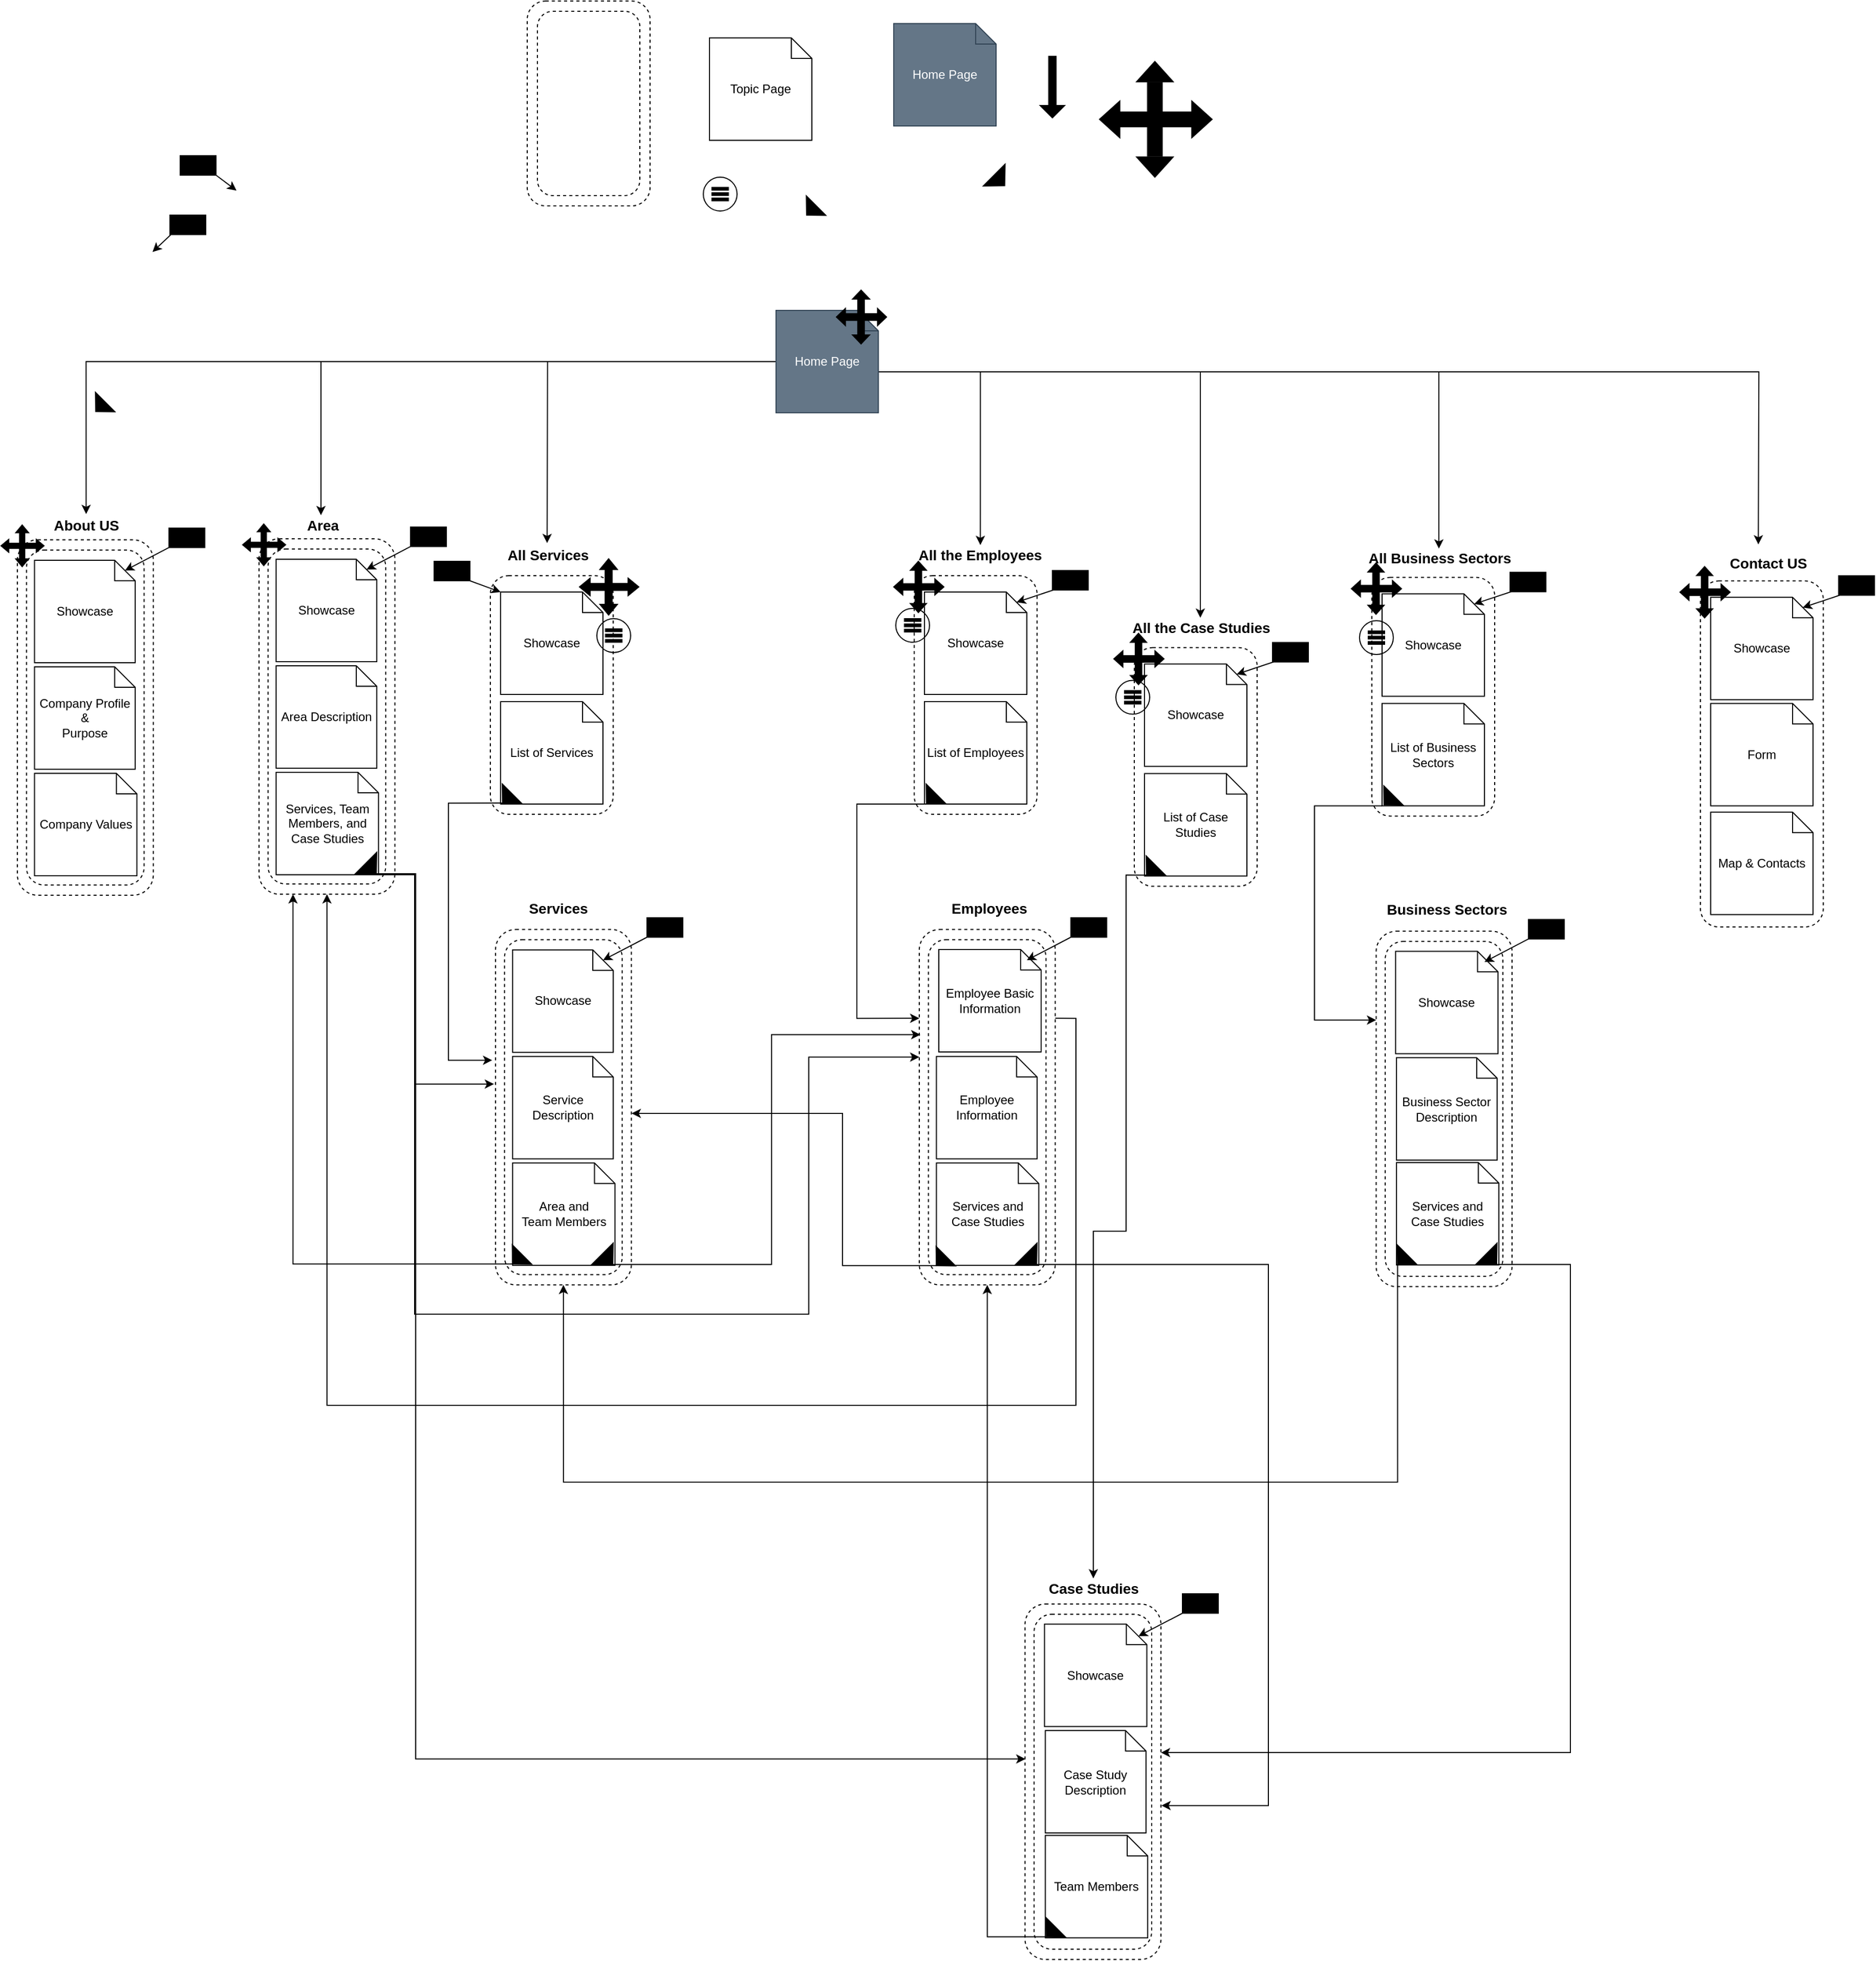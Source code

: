 <mxfile version="14.7.6" type="device"><diagram id="kt6yde3YiCI-uqyFZzSO" name="Page-1"><mxGraphModel dx="1750" dy="708" grid="0" gridSize="10" guides="1" tooltips="1" connect="1" arrows="1" fold="1" page="0" pageScale="1" pageWidth="850" pageHeight="1100" math="0" shadow="0"><root><mxCell id="0"/><mxCell id="1" parent="0"/><mxCell id="Vcrl3e6Pn4ZZ4bDqJj3h-6" value="" style="rounded=1;whiteSpace=wrap;html=1;glass=0;strokeColor=#000000;strokeWidth=1;fillColor=none;dashed=1;" parent="1" vertex="1"><mxGeometry x="184" y="601" width="120" height="233" as="geometry"/></mxCell><mxCell id="Vcrl3e6Pn4ZZ4bDqJj3h-9" value="" style="group" parent="1" vertex="1" connectable="0"><mxGeometry x="220" y="40" width="120" height="200" as="geometry"/></mxCell><mxCell id="Vcrl3e6Pn4ZZ4bDqJj3h-7" value="" style="rounded=1;whiteSpace=wrap;html=1;glass=0;strokeColor=#000000;strokeWidth=1;fillColor=none;dashed=1;" parent="Vcrl3e6Pn4ZZ4bDqJj3h-9" vertex="1"><mxGeometry width="120" height="200" as="geometry"/></mxCell><mxCell id="Vcrl3e6Pn4ZZ4bDqJj3h-8" value="" style="rounded=1;whiteSpace=wrap;html=1;glass=0;strokeColor=#000000;strokeWidth=1;fillColor=none;dashed=1;" parent="Vcrl3e6Pn4ZZ4bDqJj3h-9" vertex="1"><mxGeometry x="10" y="10" width="100" height="180" as="geometry"/></mxCell><mxCell id="EIE0gZhXTCfg5KmahbpO-1" value="&lt;div&gt;Topic Page&lt;/div&gt;" style="shape=note;size=20;whiteSpace=wrap;html=1;" parent="1" vertex="1"><mxGeometry x="398" y="76" width="100" height="100" as="geometry"/></mxCell><mxCell id="EIE0gZhXTCfg5KmahbpO-2" value="&lt;div&gt;Home Page&lt;/div&gt;" style="shape=note;size=20;whiteSpace=wrap;html=1;fillColor=#647687;strokeColor=#314354;fontColor=#ffffff;" parent="1" vertex="1"><mxGeometry x="578" y="62" width="100" height="100" as="geometry"/></mxCell><mxCell id="LIixaKBRzaLwWbrjP_V3-11" style="edgeStyle=orthogonalEdgeStyle;rounded=0;orthogonalLoop=1;jettySize=auto;html=1;exitX=0;exitY=0.5;exitDx=0;exitDy=0;exitPerimeter=0;entryX=0.502;entryY=-0.061;entryDx=0;entryDy=0;entryPerimeter=0;" parent="1" source="EIE0gZhXTCfg5KmahbpO-11" target="LIixaKBRzaLwWbrjP_V3-10" edge="1"><mxGeometry relative="1" as="geometry"/></mxCell><mxCell id="LIixaKBRzaLwWbrjP_V3-52" style="edgeStyle=orthogonalEdgeStyle;rounded=0;orthogonalLoop=1;jettySize=auto;html=1;exitX=0;exitY=0.5;exitDx=0;exitDy=0;exitPerimeter=0;entryX=0.476;entryY=0;entryDx=0;entryDy=0;entryPerimeter=0;" parent="1" source="EIE0gZhXTCfg5KmahbpO-11" target="LIixaKBRzaLwWbrjP_V3-42" edge="1"><mxGeometry relative="1" as="geometry"/></mxCell><mxCell id="LIixaKBRzaLwWbrjP_V3-60" style="edgeStyle=orthogonalEdgeStyle;rounded=0;orthogonalLoop=1;jettySize=auto;html=1;exitX=0;exitY=0.5;exitDx=0;exitDy=0;exitPerimeter=0;entryX=0.444;entryY=0.002;entryDx=0;entryDy=0;entryPerimeter=0;" parent="1" source="EIE0gZhXTCfg5KmahbpO-11" edge="1"><mxGeometry relative="1" as="geometry"><mxPoint x="239.4" y="569.2" as="targetPoint"/></mxGeometry></mxCell><mxCell id="LIixaKBRzaLwWbrjP_V3-144" style="edgeStyle=orthogonalEdgeStyle;rounded=0;orthogonalLoop=1;jettySize=auto;html=1;exitX=0;exitY=0;exitDx=100;exitDy=60;exitPerimeter=0;entryX=0.505;entryY=-0.04;entryDx=0;entryDy=0;entryPerimeter=0;" parent="1" source="EIE0gZhXTCfg5KmahbpO-11" target="LIixaKBRzaLwWbrjP_V3-107" edge="1"><mxGeometry relative="1" as="geometry"/></mxCell><mxCell id="LIixaKBRzaLwWbrjP_V3-178" style="edgeStyle=orthogonalEdgeStyle;rounded=0;orthogonalLoop=1;jettySize=auto;html=1;exitX=0;exitY=0;exitDx=100;exitDy=60;exitPerimeter=0;" parent="1" source="EIE0gZhXTCfg5KmahbpO-11" target="LIixaKBRzaLwWbrjP_V3-165" edge="1"><mxGeometry relative="1" as="geometry"/></mxCell><mxCell id="LIixaKBRzaLwWbrjP_V3-249" style="edgeStyle=orthogonalEdgeStyle;rounded=0;orthogonalLoop=1;jettySize=auto;html=1;exitX=0;exitY=0;exitDx=100;exitDy=60;exitPerimeter=0;" parent="1" source="EIE0gZhXTCfg5KmahbpO-11" edge="1"><mxGeometry relative="1" as="geometry"><mxPoint x="1422.588" y="570.529" as="targetPoint"/></mxGeometry></mxCell><mxCell id="oE3D5L4Ne7ugOQOt1yCj-17" style="edgeStyle=orthogonalEdgeStyle;rounded=0;orthogonalLoop=1;jettySize=auto;html=1;exitX=0;exitY=0;exitDx=100;exitDy=60;exitPerimeter=0;" edge="1" parent="1" source="EIE0gZhXTCfg5KmahbpO-11" target="oE3D5L4Ne7ugOQOt1yCj-2"><mxGeometry relative="1" as="geometry"/></mxCell><mxCell id="EIE0gZhXTCfg5KmahbpO-11" value="&lt;div&gt;Home Page&lt;/div&gt;" style="shape=note;size=20;whiteSpace=wrap;html=1;fillColor=#647687;strokeColor=#314354;fontColor=#ffffff;" parent="1" vertex="1"><mxGeometry x="463" y="342" width="100" height="100" as="geometry"/></mxCell><mxCell id="EIE0gZhXTCfg5KmahbpO-31" value="" style="group" parent="1" vertex="1" connectable="0"><mxGeometry x="392" y="212" width="33" height="33" as="geometry"/></mxCell><mxCell id="EIE0gZhXTCfg5KmahbpO-32" value="" style="shape=parallelMarker;direction=south;html=1;outlineConnect=0;" parent="EIE0gZhXTCfg5KmahbpO-31" vertex="1"><mxGeometry x="8.5" y="10" width="16" height="13" as="geometry"/></mxCell><mxCell id="EIE0gZhXTCfg5KmahbpO-33" value="" style="ellipse;whiteSpace=wrap;html=1;aspect=fixed;fillColor=none;" parent="EIE0gZhXTCfg5KmahbpO-31" vertex="1"><mxGeometry width="33" height="33" as="geometry"/></mxCell><mxCell id="EIE0gZhXTCfg5KmahbpO-43" value="" style="shape=singleArrow;direction=south;whiteSpace=wrap;html=1;fillColor=#000000;" parent="1" vertex="1"><mxGeometry x="721" y="94" width="24" height="60" as="geometry"/></mxCell><mxCell id="EIE0gZhXTCfg5KmahbpO-52" value="" style="group" parent="1" vertex="1" connectable="0"><mxGeometry x="779" y="99.07" width="110" height="112.93" as="geometry"/></mxCell><mxCell id="EIE0gZhXTCfg5KmahbpO-44" value="" style="shape=cross;whiteSpace=wrap;html=1;fillColor=#000000;" parent="EIE0gZhXTCfg5KmahbpO-52" vertex="1"><mxGeometry x="18.033" y="20.614" width="72.131" height="71.702" as="geometry"/></mxCell><mxCell id="EIE0gZhXTCfg5KmahbpO-45" value="" style="triangle;whiteSpace=wrap;html=1;fillColor=#000000;rotation=-90;" parent="EIE0gZhXTCfg5KmahbpO-52" vertex="1"><mxGeometry x="44.18" y="-8.066" width="19.836" height="35.851" as="geometry"/></mxCell><mxCell id="EIE0gZhXTCfg5KmahbpO-49" value="" style="triangle;whiteSpace=wrap;html=1;fillColor=#000000;rotation=0;" parent="EIE0gZhXTCfg5KmahbpO-52" vertex="1"><mxGeometry x="90.164" y="38.54" width="19.836" height="35.851" as="geometry"/></mxCell><mxCell id="EIE0gZhXTCfg5KmahbpO-50" value="" style="triangle;whiteSpace=wrap;html=1;fillColor=#000000;rotation=90;" parent="EIE0gZhXTCfg5KmahbpO-52" vertex="1"><mxGeometry x="44.18" y="85.146" width="19.836" height="35.851" as="geometry"/></mxCell><mxCell id="EIE0gZhXTCfg5KmahbpO-51" value="" style="triangle;whiteSpace=wrap;html=1;fillColor=#000000;rotation=-180;" parent="EIE0gZhXTCfg5KmahbpO-52" vertex="1"><mxGeometry y="38.54" width="19.836" height="35.851" as="geometry"/></mxCell><mxCell id="EIE0gZhXTCfg5KmahbpO-61" value="" style="group" parent="1" vertex="1" connectable="0"><mxGeometry x="522" y="322" width="49" height="53" as="geometry"/></mxCell><mxCell id="EIE0gZhXTCfg5KmahbpO-62" value="" style="shape=cross;whiteSpace=wrap;html=1;fillColor=#000000;" parent="EIE0gZhXTCfg5KmahbpO-61" vertex="1"><mxGeometry x="8.033" y="9.675" width="32.131" height="33.651" as="geometry"/></mxCell><mxCell id="EIE0gZhXTCfg5KmahbpO-63" value="" style="triangle;whiteSpace=wrap;html=1;fillColor=#000000;rotation=-90;" parent="EIE0gZhXTCfg5KmahbpO-61" vertex="1"><mxGeometry x="19.68" y="-3.786" width="8.836" height="16.825" as="geometry"/></mxCell><mxCell id="EIE0gZhXTCfg5KmahbpO-64" value="" style="triangle;whiteSpace=wrap;html=1;fillColor=#000000;rotation=0;" parent="EIE0gZhXTCfg5KmahbpO-61" vertex="1"><mxGeometry x="40.164" y="18.087" width="8.836" height="16.825" as="geometry"/></mxCell><mxCell id="EIE0gZhXTCfg5KmahbpO-65" value="" style="triangle;whiteSpace=wrap;html=1;fillColor=#000000;rotation=90;" parent="EIE0gZhXTCfg5KmahbpO-61" vertex="1"><mxGeometry x="19.68" y="39.96" width="8.836" height="16.825" as="geometry"/></mxCell><mxCell id="EIE0gZhXTCfg5KmahbpO-66" value="" style="triangle;whiteSpace=wrap;html=1;fillColor=#000000;rotation=-180;" parent="EIE0gZhXTCfg5KmahbpO-61" vertex="1"><mxGeometry y="18.087" width="8.836" height="16.825" as="geometry"/></mxCell><mxCell id="XBNl6XijKoIkDVX5TYKr-14" value="" style="triangle;whiteSpace=wrap;html=1;rotation=45;fillColor=#000000;" parent="1" vertex="1"><mxGeometry x="674" y="200" width="14.5" height="30.16" as="geometry"/></mxCell><mxCell id="LIixaKBRzaLwWbrjP_V3-2" value="" style="group" parent="1" vertex="1" connectable="0"><mxGeometry x="-263.25" y="566" width="118" height="347" as="geometry"/></mxCell><mxCell id="LIixaKBRzaLwWbrjP_V3-3" value="" style="rounded=1;whiteSpace=wrap;html=1;glass=0;strokeColor=#000000;strokeWidth=1;fillColor=none;dashed=1;" parent="LIixaKBRzaLwWbrjP_V3-2" vertex="1"><mxGeometry x="-14.75" width="132.75" height="347" as="geometry"/></mxCell><mxCell id="LIixaKBRzaLwWbrjP_V3-4" value="" style="rounded=1;whiteSpace=wrap;html=1;glass=0;strokeColor=#000000;strokeWidth=1;fillColor=none;dashed=1;" parent="LIixaKBRzaLwWbrjP_V3-2" vertex="1"><mxGeometry x="-5.9" y="10" width="114.9" height="327" as="geometry"/></mxCell><mxCell id="LIixaKBRzaLwWbrjP_V3-6" value="Showcase" style="shape=note;size=20;whiteSpace=wrap;html=1;" parent="LIixaKBRzaLwWbrjP_V3-2" vertex="1"><mxGeometry x="1.967" y="20" width="98.333" height="100" as="geometry"/></mxCell><mxCell id="LIixaKBRzaLwWbrjP_V3-7" value="Company Profile&lt;br&gt;&lt;div&gt;&amp;amp;&lt;/div&gt;&lt;div&gt;Purpose&lt;/div&gt;" style="shape=note;size=20;whiteSpace=wrap;html=1;" parent="LIixaKBRzaLwWbrjP_V3-2" vertex="1"><mxGeometry x="1.967" y="124" width="98.333" height="100" as="geometry"/></mxCell><mxCell id="LIixaKBRzaLwWbrjP_V3-9" value="&lt;div&gt;Company Values&lt;br&gt;&lt;/div&gt;" style="shape=note;size=20;whiteSpace=wrap;html=1;" parent="LIixaKBRzaLwWbrjP_V3-2" vertex="1"><mxGeometry x="1.97" y="228" width="100" height="100" as="geometry"/></mxCell><mxCell id="LIixaKBRzaLwWbrjP_V3-10" value="&lt;b&gt;&lt;font style=&quot;font-size: 14px&quot;&gt;About US&lt;/font&gt;&lt;/b&gt;" style="text;html=1;align=center;verticalAlign=middle;resizable=0;points=[];autosize=1;strokeColor=none;" parent="1" vertex="1"><mxGeometry x="-248" y="542" width="74" height="19" as="geometry"/></mxCell><mxCell id="LIixaKBRzaLwWbrjP_V3-12" value="" style="group" parent="1" vertex="1" connectable="0"><mxGeometry x="-294" y="551.86" width="42" height="40" as="geometry"/></mxCell><mxCell id="LIixaKBRzaLwWbrjP_V3-13" value="" style="shape=cross;whiteSpace=wrap;html=1;fillColor=#000000;" parent="LIixaKBRzaLwWbrjP_V3-12" vertex="1"><mxGeometry x="6.885" y="7.302" width="27.541" height="25.397" as="geometry"/></mxCell><mxCell id="LIixaKBRzaLwWbrjP_V3-14" value="" style="triangle;whiteSpace=wrap;html=1;fillColor=#000000;rotation=-90;" parent="LIixaKBRzaLwWbrjP_V3-12" vertex="1"><mxGeometry x="16.869" y="-2.857" width="7.574" height="12.698" as="geometry"/></mxCell><mxCell id="LIixaKBRzaLwWbrjP_V3-15" value="" style="triangle;whiteSpace=wrap;html=1;fillColor=#000000;rotation=0;" parent="LIixaKBRzaLwWbrjP_V3-12" vertex="1"><mxGeometry x="34.426" y="13.651" width="7.574" height="12.698" as="geometry"/></mxCell><mxCell id="LIixaKBRzaLwWbrjP_V3-16" value="" style="triangle;whiteSpace=wrap;html=1;fillColor=#000000;rotation=90;" parent="LIixaKBRzaLwWbrjP_V3-12" vertex="1"><mxGeometry x="16.869" y="30.159" width="7.574" height="12.698" as="geometry"/></mxCell><mxCell id="LIixaKBRzaLwWbrjP_V3-17" value="" style="triangle;whiteSpace=wrap;html=1;fillColor=#000000;rotation=-180;" parent="LIixaKBRzaLwWbrjP_V3-12" vertex="1"><mxGeometry y="13.651" width="7.574" height="12.698" as="geometry"/></mxCell><mxCell id="LIixaKBRzaLwWbrjP_V3-18" value="" style="rounded=0;whiteSpace=wrap;html=1;fillColor=#000000;strokeColor=#000000;" parent="1" vertex="1"><mxGeometry x="-119" y="191" width="35" height="19" as="geometry"/></mxCell><mxCell id="LIixaKBRzaLwWbrjP_V3-20" value="" style="endArrow=classic;html=1;exitX=1;exitY=1;exitDx=0;exitDy=0;" parent="1" source="LIixaKBRzaLwWbrjP_V3-18" edge="1"><mxGeometry width="50" height="50" relative="1" as="geometry"><mxPoint x="142" y="342" as="sourcePoint"/><mxPoint x="-64" y="225" as="targetPoint"/></mxGeometry></mxCell><mxCell id="LIixaKBRzaLwWbrjP_V3-21" value="" style="rounded=0;whiteSpace=wrap;html=1;fillColor=#000000;strokeColor=#000000;" parent="1" vertex="1"><mxGeometry x="-130" y="554.58" width="35" height="19" as="geometry"/></mxCell><mxCell id="LIixaKBRzaLwWbrjP_V3-22" value="" style="endArrow=classic;html=1;exitX=0;exitY=1;exitDx=0;exitDy=0;entryX=0;entryY=0;entryDx=88.333;entryDy=10;entryPerimeter=0;" parent="1" source="LIixaKBRzaLwWbrjP_V3-21" target="LIixaKBRzaLwWbrjP_V3-6" edge="1"><mxGeometry width="50" height="50" relative="1" as="geometry"><mxPoint x="131" y="660.15" as="sourcePoint"/><mxPoint x="-153" y="589.15" as="targetPoint"/></mxGeometry></mxCell><mxCell id="LIixaKBRzaLwWbrjP_V3-36" value="" style="group" parent="1" vertex="1" connectable="0"><mxGeometry x="-27.25" y="565" width="118" height="347" as="geometry"/></mxCell><mxCell id="LIixaKBRzaLwWbrjP_V3-37" value="" style="rounded=1;whiteSpace=wrap;html=1;glass=0;strokeColor=#000000;strokeWidth=1;fillColor=none;dashed=1;" parent="LIixaKBRzaLwWbrjP_V3-36" vertex="1"><mxGeometry x="-14.75" width="132.75" height="347" as="geometry"/></mxCell><mxCell id="LIixaKBRzaLwWbrjP_V3-38" value="" style="rounded=1;whiteSpace=wrap;html=1;glass=0;strokeColor=#000000;strokeWidth=1;fillColor=none;dashed=1;" parent="LIixaKBRzaLwWbrjP_V3-36" vertex="1"><mxGeometry x="-5.9" y="10" width="114.9" height="327" as="geometry"/></mxCell><mxCell id="LIixaKBRzaLwWbrjP_V3-39" value="Showcase" style="shape=note;size=20;whiteSpace=wrap;html=1;" parent="LIixaKBRzaLwWbrjP_V3-36" vertex="1"><mxGeometry x="1.967" y="20" width="98.333" height="100" as="geometry"/></mxCell><mxCell id="LIixaKBRzaLwWbrjP_V3-40" value="Area Description" style="shape=note;size=20;whiteSpace=wrap;html=1;" parent="LIixaKBRzaLwWbrjP_V3-36" vertex="1"><mxGeometry x="1.967" y="124" width="98.333" height="100" as="geometry"/></mxCell><mxCell id="LIixaKBRzaLwWbrjP_V3-41" value="&lt;div&gt;Services, Team Members, and Case Studies&lt;br&gt;&lt;/div&gt;" style="shape=note;size=20;whiteSpace=wrap;html=1;" parent="LIixaKBRzaLwWbrjP_V3-36" vertex="1"><mxGeometry x="1.97" y="228" width="100" height="100" as="geometry"/></mxCell><mxCell id="LIixaKBRzaLwWbrjP_V3-51" value="" style="triangle;whiteSpace=wrap;html=1;rotation=45;fillColor=#000000;" parent="LIixaKBRzaLwWbrjP_V3-36" vertex="1"><mxGeometry x="87.47" y="306.84" width="14.5" height="30.16" as="geometry"/></mxCell><mxCell id="LIixaKBRzaLwWbrjP_V3-42" value="&lt;b&gt;&lt;font style=&quot;font-size: 14px&quot;&gt;Area&lt;/font&gt;&lt;/b&gt;" style="text;html=1;align=center;verticalAlign=middle;resizable=0;points=[];autosize=1;strokeColor=none;" parent="1" vertex="1"><mxGeometry x="-1" y="542" width="41" height="19" as="geometry"/></mxCell><mxCell id="LIixaKBRzaLwWbrjP_V3-43" value="" style="group" parent="1" vertex="1" connectable="0"><mxGeometry x="-58" y="550.86" width="42" height="40" as="geometry"/></mxCell><mxCell id="LIixaKBRzaLwWbrjP_V3-44" value="" style="shape=cross;whiteSpace=wrap;html=1;fillColor=#000000;" parent="LIixaKBRzaLwWbrjP_V3-43" vertex="1"><mxGeometry x="6.885" y="7.302" width="27.541" height="25.397" as="geometry"/></mxCell><mxCell id="LIixaKBRzaLwWbrjP_V3-45" value="" style="triangle;whiteSpace=wrap;html=1;fillColor=#000000;rotation=-90;" parent="LIixaKBRzaLwWbrjP_V3-43" vertex="1"><mxGeometry x="16.869" y="-2.857" width="7.574" height="12.698" as="geometry"/></mxCell><mxCell id="LIixaKBRzaLwWbrjP_V3-46" value="" style="triangle;whiteSpace=wrap;html=1;fillColor=#000000;rotation=0;" parent="LIixaKBRzaLwWbrjP_V3-43" vertex="1"><mxGeometry x="34.426" y="13.651" width="7.574" height="12.698" as="geometry"/></mxCell><mxCell id="LIixaKBRzaLwWbrjP_V3-47" value="" style="triangle;whiteSpace=wrap;html=1;fillColor=#000000;rotation=90;" parent="LIixaKBRzaLwWbrjP_V3-43" vertex="1"><mxGeometry x="16.869" y="30.159" width="7.574" height="12.698" as="geometry"/></mxCell><mxCell id="LIixaKBRzaLwWbrjP_V3-48" value="" style="triangle;whiteSpace=wrap;html=1;fillColor=#000000;rotation=-180;" parent="LIixaKBRzaLwWbrjP_V3-43" vertex="1"><mxGeometry y="13.651" width="7.574" height="12.698" as="geometry"/></mxCell><mxCell id="LIixaKBRzaLwWbrjP_V3-49" value="" style="rounded=0;whiteSpace=wrap;html=1;fillColor=#000000;strokeColor=#000000;" parent="1" vertex="1"><mxGeometry x="106" y="553.58" width="35" height="19" as="geometry"/></mxCell><mxCell id="LIixaKBRzaLwWbrjP_V3-50" value="" style="endArrow=classic;html=1;exitX=0;exitY=1;exitDx=0;exitDy=0;entryX=0;entryY=0;entryDx=88.333;entryDy=10;entryPerimeter=0;" parent="1" source="LIixaKBRzaLwWbrjP_V3-49" target="LIixaKBRzaLwWbrjP_V3-39" edge="1"><mxGeometry width="50" height="50" relative="1" as="geometry"><mxPoint x="367" y="659.15" as="sourcePoint"/><mxPoint x="83" y="588.15" as="targetPoint"/></mxGeometry></mxCell><mxCell id="LIixaKBRzaLwWbrjP_V3-61" value="" style="group" parent="1" vertex="1" connectable="0"><mxGeometry x="203.75" y="946.42" width="118" height="347" as="geometry"/></mxCell><mxCell id="LIixaKBRzaLwWbrjP_V3-62" value="" style="rounded=1;whiteSpace=wrap;html=1;glass=0;strokeColor=#000000;strokeWidth=1;fillColor=none;dashed=1;" parent="LIixaKBRzaLwWbrjP_V3-61" vertex="1"><mxGeometry x="-14.75" width="132.75" height="347" as="geometry"/></mxCell><mxCell id="LIixaKBRzaLwWbrjP_V3-63" value="" style="rounded=1;whiteSpace=wrap;html=1;glass=0;strokeColor=#000000;strokeWidth=1;fillColor=none;dashed=1;" parent="LIixaKBRzaLwWbrjP_V3-61" vertex="1"><mxGeometry x="-5.9" y="10" width="114.9" height="327" as="geometry"/></mxCell><mxCell id="LIixaKBRzaLwWbrjP_V3-64" value="Showcase" style="shape=note;size=20;whiteSpace=wrap;html=1;" parent="LIixaKBRzaLwWbrjP_V3-61" vertex="1"><mxGeometry x="1.967" y="20" width="98.333" height="100" as="geometry"/></mxCell><mxCell id="LIixaKBRzaLwWbrjP_V3-65" value="Service Description" style="shape=note;size=20;whiteSpace=wrap;html=1;" parent="LIixaKBRzaLwWbrjP_V3-61" vertex="1"><mxGeometry x="1.967" y="124" width="98.333" height="100" as="geometry"/></mxCell><mxCell id="LIixaKBRzaLwWbrjP_V3-66" value="&lt;div&gt;Area and&lt;/div&gt;&lt;div&gt;Team Members&lt;br&gt;&lt;/div&gt;" style="shape=note;size=20;whiteSpace=wrap;html=1;" parent="LIixaKBRzaLwWbrjP_V3-61" vertex="1"><mxGeometry x="1.97" y="228" width="100" height="100" as="geometry"/></mxCell><mxCell id="LIixaKBRzaLwWbrjP_V3-67" value="" style="triangle;whiteSpace=wrap;html=1;rotation=45;fillColor=#000000;" parent="LIixaKBRzaLwWbrjP_V3-61" vertex="1"><mxGeometry x="87.47" y="306.84" width="14.5" height="30.16" as="geometry"/></mxCell><mxCell id="CcyalCDMdaiNyAEmUngk-2" value="" style="triangle;whiteSpace=wrap;html=1;rotation=135;fillColor=#000000;" parent="LIixaKBRzaLwWbrjP_V3-61" vertex="1"><mxGeometry x="0.004" y="308.484" width="13.04" height="26.88" as="geometry"/></mxCell><mxCell id="LIixaKBRzaLwWbrjP_V3-74" value="" style="rounded=0;whiteSpace=wrap;html=1;fillColor=#000000;strokeColor=#000000;" parent="1" vertex="1"><mxGeometry x="337" y="935" width="35" height="19" as="geometry"/></mxCell><mxCell id="LIixaKBRzaLwWbrjP_V3-75" value="" style="endArrow=classic;html=1;exitX=0;exitY=1;exitDx=0;exitDy=0;entryX=0;entryY=0;entryDx=88.333;entryDy=10;entryPerimeter=0;" parent="1" source="LIixaKBRzaLwWbrjP_V3-74" target="LIixaKBRzaLwWbrjP_V3-64" edge="1"><mxGeometry width="50" height="50" relative="1" as="geometry"><mxPoint x="598" y="1040.57" as="sourcePoint"/><mxPoint x="314" y="969.57" as="targetPoint"/></mxGeometry></mxCell><mxCell id="LIixaKBRzaLwWbrjP_V3-76" value="&lt;b&gt;&lt;font style=&quot;font-size: 14px&quot;&gt;Services&lt;/font&gt;&lt;/b&gt;" style="text;html=1;align=center;verticalAlign=middle;resizable=0;points=[];autosize=1;strokeColor=none;" parent="1" vertex="1"><mxGeometry x="216" y="916" width="68" height="19" as="geometry"/></mxCell><mxCell id="LIixaKBRzaLwWbrjP_V3-79" value="" style="triangle;whiteSpace=wrap;html=1;rotation=135;fillColor=#000000;" parent="1" vertex="1"><mxGeometry x="491.03" y="230.91" width="13.04" height="26.88" as="geometry"/></mxCell><mxCell id="LIixaKBRzaLwWbrjP_V3-84" value="&lt;font style=&quot;font-size: 14px&quot;&gt;&lt;b&gt;All Services&lt;/b&gt;&lt;/font&gt;" style="text;html=1;align=center;verticalAlign=middle;resizable=0;points=[];autosize=1;strokeColor=none;" parent="1" vertex="1"><mxGeometry x="195" y="571.86" width="90" height="19" as="geometry"/></mxCell><mxCell id="LIixaKBRzaLwWbrjP_V3-85" value="Showcase" style="shape=note;size=20;whiteSpace=wrap;html=1;" parent="1" vertex="1"><mxGeometry x="194" y="617" width="100" height="100" as="geometry"/></mxCell><mxCell id="LIixaKBRzaLwWbrjP_V3-86" value="List of Services" style="shape=note;size=20;whiteSpace=wrap;html=1;" parent="1" vertex="1"><mxGeometry x="194" y="724" width="100" height="100" as="geometry"/></mxCell><mxCell id="LIixaKBRzaLwWbrjP_V3-88" style="edgeStyle=orthogonalEdgeStyle;rounded=0;orthogonalLoop=1;jettySize=auto;html=1;exitX=1;exitY=0.5;exitDx=0;exitDy=0;entryX=-0.024;entryY=0.368;entryDx=0;entryDy=0;entryPerimeter=0;" parent="1" source="LIixaKBRzaLwWbrjP_V3-87" target="LIixaKBRzaLwWbrjP_V3-62" edge="1"><mxGeometry relative="1" as="geometry"><Array as="points"><mxPoint x="143" y="823"/><mxPoint x="143" y="1074"/></Array></mxGeometry></mxCell><mxCell id="LIixaKBRzaLwWbrjP_V3-87" value="" style="triangle;whiteSpace=wrap;html=1;rotation=135;fillColor=#000000;" parent="1" vertex="1"><mxGeometry x="194.004" y="805.004" width="13.04" height="26.88" as="geometry"/></mxCell><mxCell id="LIixaKBRzaLwWbrjP_V3-89" style="edgeStyle=orthogonalEdgeStyle;rounded=0;orthogonalLoop=1;jettySize=auto;html=1;exitX=1;exitY=1;exitDx=0;exitDy=0;exitPerimeter=0;entryX=-0.011;entryY=0.435;entryDx=0;entryDy=0;entryPerimeter=0;" parent="1" source="LIixaKBRzaLwWbrjP_V3-41" target="LIixaKBRzaLwWbrjP_V3-62" edge="1"><mxGeometry relative="1" as="geometry"><Array as="points"><mxPoint x="110" y="893"/><mxPoint x="110" y="1097"/></Array></mxGeometry></mxCell><mxCell id="LIixaKBRzaLwWbrjP_V3-90" value="" style="rounded=1;whiteSpace=wrap;html=1;glass=0;strokeColor=#000000;strokeWidth=1;fillColor=none;dashed=1;" parent="1" vertex="1"><mxGeometry x="598" y="601" width="120" height="233" as="geometry"/></mxCell><mxCell id="LIixaKBRzaLwWbrjP_V3-91" value="" style="group" parent="1" vertex="1" connectable="0"><mxGeometry x="617.75" y="946.42" width="118" height="347" as="geometry"/></mxCell><mxCell id="LIixaKBRzaLwWbrjP_V3-92" value="" style="rounded=1;whiteSpace=wrap;html=1;glass=0;strokeColor=#000000;strokeWidth=1;fillColor=none;dashed=1;" parent="LIixaKBRzaLwWbrjP_V3-91" vertex="1"><mxGeometry x="-14.75" width="132.75" height="347" as="geometry"/></mxCell><mxCell id="LIixaKBRzaLwWbrjP_V3-93" value="" style="rounded=1;whiteSpace=wrap;html=1;glass=0;strokeColor=#000000;strokeWidth=1;fillColor=none;dashed=1;" parent="LIixaKBRzaLwWbrjP_V3-91" vertex="1"><mxGeometry x="-5.9" y="10" width="114.9" height="327" as="geometry"/></mxCell><mxCell id="LIixaKBRzaLwWbrjP_V3-95" value="Employee Information" style="shape=note;size=20;whiteSpace=wrap;html=1;" parent="LIixaKBRzaLwWbrjP_V3-91" vertex="1"><mxGeometry x="1.967" y="124" width="98.333" height="100" as="geometry"/></mxCell><mxCell id="LIixaKBRzaLwWbrjP_V3-96" value="Services and Case Studies" style="shape=note;size=20;whiteSpace=wrap;html=1;" parent="LIixaKBRzaLwWbrjP_V3-91" vertex="1"><mxGeometry x="1.97" y="228" width="100" height="100" as="geometry"/></mxCell><mxCell id="LIixaKBRzaLwWbrjP_V3-97" value="" style="triangle;whiteSpace=wrap;html=1;rotation=45;fillColor=#000000;" parent="LIixaKBRzaLwWbrjP_V3-91" vertex="1"><mxGeometry x="87.47" y="306.84" width="14.5" height="30.16" as="geometry"/></mxCell><mxCell id="LIixaKBRzaLwWbrjP_V3-149" value="Employee Basic Information" style="shape=note;size=20;whiteSpace=wrap;html=1;" parent="LIixaKBRzaLwWbrjP_V3-91" vertex="1"><mxGeometry x="4.25" y="19.58" width="100" height="100" as="geometry"/></mxCell><mxCell id="LIixaKBRzaLwWbrjP_V3-151" value="" style="triangle;whiteSpace=wrap;html=1;rotation=135;fillColor=#000000;" parent="LIixaKBRzaLwWbrjP_V3-91" vertex="1"><mxGeometry x="0.004" y="310.124" width="13.04" height="26.88" as="geometry"/></mxCell><mxCell id="LIixaKBRzaLwWbrjP_V3-104" value="" style="rounded=0;whiteSpace=wrap;html=1;fillColor=#000000;strokeColor=#000000;" parent="1" vertex="1"><mxGeometry x="751" y="935.0" width="35" height="19" as="geometry"/></mxCell><mxCell id="LIixaKBRzaLwWbrjP_V3-105" value="" style="endArrow=classic;html=1;exitX=0;exitY=1;exitDx=0;exitDy=0;entryX=0;entryY=0;entryDx=88.333;entryDy=10;entryPerimeter=0;" parent="1" source="LIixaKBRzaLwWbrjP_V3-104" edge="1"><mxGeometry width="50" height="50" relative="1" as="geometry"><mxPoint x="1012" y="1040.57" as="sourcePoint"/><mxPoint x="708.05" y="976.42" as="targetPoint"/></mxGeometry></mxCell><mxCell id="LIixaKBRzaLwWbrjP_V3-106" value="&lt;font style=&quot;font-size: 14px&quot;&gt;&lt;b&gt;&lt;font style=&quot;font-size: 14px&quot;&gt;Employees&lt;/font&gt;&lt;/b&gt;&lt;/font&gt;" style="text;html=1;align=center;verticalAlign=middle;resizable=0;points=[];autosize=1;strokeColor=none;" parent="1" vertex="1"><mxGeometry x="629" y="916.0" width="83" height="19" as="geometry"/></mxCell><mxCell id="LIixaKBRzaLwWbrjP_V3-107" value="&lt;font style=&quot;font-size: 14px&quot;&gt;&lt;b&gt;All the Employees&lt;br&gt;&lt;/b&gt;&lt;/font&gt;" style="text;html=1;align=center;verticalAlign=middle;resizable=0;points=[];autosize=1;strokeColor=none;" parent="1" vertex="1"><mxGeometry x="597" y="571.86" width="130" height="19" as="geometry"/></mxCell><mxCell id="LIixaKBRzaLwWbrjP_V3-108" value="Showcase" style="shape=note;size=20;whiteSpace=wrap;html=1;" parent="1" vertex="1"><mxGeometry x="608" y="617.0" width="100" height="100" as="geometry"/></mxCell><mxCell id="LIixaKBRzaLwWbrjP_V3-146" style="edgeStyle=orthogonalEdgeStyle;rounded=0;orthogonalLoop=1;jettySize=auto;html=1;exitX=0;exitY=1;exitDx=0;exitDy=0;exitPerimeter=0;entryX=0;entryY=0.25;entryDx=0;entryDy=0;" parent="1" source="LIixaKBRzaLwWbrjP_V3-109" target="LIixaKBRzaLwWbrjP_V3-92" edge="1"><mxGeometry relative="1" as="geometry"><Array as="points"><mxPoint x="542" y="824"/><mxPoint x="542" y="1033"/></Array></mxGeometry></mxCell><mxCell id="LIixaKBRzaLwWbrjP_V3-109" value="List of Employees" style="shape=note;size=20;whiteSpace=wrap;html=1;" parent="1" vertex="1"><mxGeometry x="608" y="724.0" width="100" height="100" as="geometry"/></mxCell><mxCell id="LIixaKBRzaLwWbrjP_V3-110" value="" style="triangle;whiteSpace=wrap;html=1;rotation=135;fillColor=#000000;" parent="1" vertex="1"><mxGeometry x="608.004" y="805.004" width="13.04" height="26.88" as="geometry"/></mxCell><mxCell id="LIixaKBRzaLwWbrjP_V3-118" value="" style="group" parent="1" vertex="1" connectable="0"><mxGeometry x="578" y="587" width="49" height="50" as="geometry"/></mxCell><mxCell id="LIixaKBRzaLwWbrjP_V3-119" value="" style="shape=cross;whiteSpace=wrap;html=1;fillColor=#000000;" parent="LIixaKBRzaLwWbrjP_V3-118" vertex="1"><mxGeometry x="8.033" y="9.127" width="32.131" height="31.746" as="geometry"/></mxCell><mxCell id="LIixaKBRzaLwWbrjP_V3-120" value="" style="triangle;whiteSpace=wrap;html=1;fillColor=#000000;rotation=-90;" parent="LIixaKBRzaLwWbrjP_V3-118" vertex="1"><mxGeometry x="19.68" y="-3.571" width="8.836" height="15.873" as="geometry"/></mxCell><mxCell id="LIixaKBRzaLwWbrjP_V3-121" value="" style="triangle;whiteSpace=wrap;html=1;fillColor=#000000;rotation=0;" parent="LIixaKBRzaLwWbrjP_V3-118" vertex="1"><mxGeometry x="40.164" y="17.063" width="8.836" height="15.873" as="geometry"/></mxCell><mxCell id="LIixaKBRzaLwWbrjP_V3-122" value="" style="triangle;whiteSpace=wrap;html=1;fillColor=#000000;rotation=90;" parent="LIixaKBRzaLwWbrjP_V3-118" vertex="1"><mxGeometry x="19.68" y="37.698" width="8.836" height="15.873" as="geometry"/></mxCell><mxCell id="LIixaKBRzaLwWbrjP_V3-123" value="" style="triangle;whiteSpace=wrap;html=1;fillColor=#000000;rotation=-180;" parent="LIixaKBRzaLwWbrjP_V3-118" vertex="1"><mxGeometry y="17.063" width="8.836" height="15.873" as="geometry"/></mxCell><mxCell id="LIixaKBRzaLwWbrjP_V3-127" value="" style="rounded=0;whiteSpace=wrap;html=1;fillColor=#000000;strokeColor=#000000;" parent="1" vertex="1"><mxGeometry x="-129" y="249" width="35" height="19" as="geometry"/></mxCell><mxCell id="LIixaKBRzaLwWbrjP_V3-130" value="" style="endArrow=classic;html=1;" parent="1" edge="1"><mxGeometry width="50" height="50" relative="1" as="geometry"><mxPoint x="-128" y="268" as="sourcePoint"/><mxPoint x="-146" y="285" as="targetPoint"/></mxGeometry></mxCell><mxCell id="LIixaKBRzaLwWbrjP_V3-133" value="" style="rounded=0;whiteSpace=wrap;html=1;fillColor=#000000;strokeColor=#000000;" parent="1" vertex="1"><mxGeometry x="129" y="587" width="35" height="19" as="geometry"/></mxCell><mxCell id="LIixaKBRzaLwWbrjP_V3-134" value="" style="endArrow=classic;html=1;exitX=1;exitY=1;exitDx=0;exitDy=0;entryX=0;entryY=0;entryDx=0;entryDy=0;entryPerimeter=0;" parent="1" source="LIixaKBRzaLwWbrjP_V3-133" target="LIixaKBRzaLwWbrjP_V3-85" edge="1"><mxGeometry width="50" height="50" relative="1" as="geometry"><mxPoint x="390" y="738" as="sourcePoint"/><mxPoint x="184" y="621" as="targetPoint"/></mxGeometry></mxCell><mxCell id="LIixaKBRzaLwWbrjP_V3-135" value="" style="group" parent="1" vertex="1" connectable="0"><mxGeometry x="271" y="585" width="58" height="54" as="geometry"/></mxCell><mxCell id="LIixaKBRzaLwWbrjP_V3-136" value="" style="shape=cross;whiteSpace=wrap;html=1;fillColor=#000000;" parent="LIixaKBRzaLwWbrjP_V3-135" vertex="1"><mxGeometry x="9.508" y="9.857" width="38.033" height="34.286" as="geometry"/></mxCell><mxCell id="LIixaKBRzaLwWbrjP_V3-137" value="" style="triangle;whiteSpace=wrap;html=1;fillColor=#000000;rotation=-90;" parent="LIixaKBRzaLwWbrjP_V3-135" vertex="1"><mxGeometry x="23.295" y="-3.857" width="10.459" height="17.143" as="geometry"/></mxCell><mxCell id="LIixaKBRzaLwWbrjP_V3-138" value="" style="triangle;whiteSpace=wrap;html=1;fillColor=#000000;rotation=0;" parent="LIixaKBRzaLwWbrjP_V3-135" vertex="1"><mxGeometry x="47.541" y="18.429" width="10.459" height="17.143" as="geometry"/></mxCell><mxCell id="LIixaKBRzaLwWbrjP_V3-139" value="" style="triangle;whiteSpace=wrap;html=1;fillColor=#000000;rotation=90;" parent="LIixaKBRzaLwWbrjP_V3-135" vertex="1"><mxGeometry x="23.295" y="40.714" width="10.459" height="17.143" as="geometry"/></mxCell><mxCell id="LIixaKBRzaLwWbrjP_V3-140" value="" style="triangle;whiteSpace=wrap;html=1;fillColor=#000000;rotation=-180;" parent="LIixaKBRzaLwWbrjP_V3-135" vertex="1"><mxGeometry y="18.429" width="10.459" height="17.143" as="geometry"/></mxCell><mxCell id="LIixaKBRzaLwWbrjP_V3-141" value="" style="rounded=0;whiteSpace=wrap;html=1;fillColor=#000000;strokeColor=#000000;" parent="1" vertex="1"><mxGeometry x="733" y="596" width="35" height="19" as="geometry"/></mxCell><mxCell id="LIixaKBRzaLwWbrjP_V3-142" value="" style="endArrow=classic;html=1;entryX=0;entryY=0;entryDx=90;entryDy=10;entryPerimeter=0;" parent="1" target="LIixaKBRzaLwWbrjP_V3-108" edge="1"><mxGeometry width="50" height="50" relative="1" as="geometry"><mxPoint x="734" y="615" as="sourcePoint"/><mxPoint x="716" y="632" as="targetPoint"/></mxGeometry></mxCell><mxCell id="LIixaKBRzaLwWbrjP_V3-147" style="edgeStyle=orthogonalEdgeStyle;rounded=0;orthogonalLoop=1;jettySize=auto;html=1;exitX=1;exitY=0.5;exitDx=0;exitDy=0;entryX=0.008;entryY=0.296;entryDx=0;entryDy=0;entryPerimeter=0;" parent="1" source="LIixaKBRzaLwWbrjP_V3-67" target="LIixaKBRzaLwWbrjP_V3-92" edge="1"><mxGeometry relative="1" as="geometry"/></mxCell><mxCell id="LIixaKBRzaLwWbrjP_V3-148" style="edgeStyle=orthogonalEdgeStyle;rounded=0;orthogonalLoop=1;jettySize=auto;html=1;exitX=1;exitY=0.5;exitDx=0;exitDy=0;entryX=0;entryY=0.359;entryDx=0;entryDy=0;entryPerimeter=0;" parent="1" source="LIixaKBRzaLwWbrjP_V3-51" target="LIixaKBRzaLwWbrjP_V3-92" edge="1"><mxGeometry relative="1" as="geometry"><Array as="points"><mxPoint x="110" y="892"/><mxPoint x="110" y="1322"/><mxPoint x="495" y="1322"/><mxPoint x="495" y="1071"/></Array></mxGeometry></mxCell><mxCell id="LIixaKBRzaLwWbrjP_V3-150" style="edgeStyle=orthogonalEdgeStyle;rounded=0;orthogonalLoop=1;jettySize=auto;html=1;exitX=1;exitY=0.25;exitDx=0;exitDy=0;entryX=0.5;entryY=1;entryDx=0;entryDy=0;" parent="1" source="LIixaKBRzaLwWbrjP_V3-92" target="LIixaKBRzaLwWbrjP_V3-37" edge="1"><mxGeometry relative="1" as="geometry"><Array as="points"><mxPoint x="756" y="1033"/><mxPoint x="756" y="1411"/><mxPoint x="24" y="1411"/></Array></mxGeometry></mxCell><mxCell id="LIixaKBRzaLwWbrjP_V3-152" style="edgeStyle=orthogonalEdgeStyle;rounded=0;orthogonalLoop=1;jettySize=auto;html=1;exitX=1;exitY=0.5;exitDx=0;exitDy=0;" parent="1" source="LIixaKBRzaLwWbrjP_V3-151" edge="1"><mxGeometry relative="1" as="geometry"><mxPoint x="322" y="1126" as="targetPoint"/><Array as="points"><mxPoint x="528" y="1275"/><mxPoint x="528" y="1126"/><mxPoint x="322" y="1126"/></Array></mxGeometry></mxCell><mxCell id="LIixaKBRzaLwWbrjP_V3-153" value="" style="rounded=1;whiteSpace=wrap;html=1;glass=0;strokeColor=#000000;strokeWidth=1;fillColor=none;dashed=1;" parent="1" vertex="1"><mxGeometry x="1045" y="602.72" width="120" height="233" as="geometry"/></mxCell><mxCell id="LIixaKBRzaLwWbrjP_V3-154" value="" style="group" parent="1" vertex="1" connectable="0"><mxGeometry x="1064" y="948.14" width="118" height="347" as="geometry"/></mxCell><mxCell id="LIixaKBRzaLwWbrjP_V3-155" value="" style="rounded=1;whiteSpace=wrap;html=1;glass=0;strokeColor=#000000;strokeWidth=1;fillColor=none;dashed=1;" parent="LIixaKBRzaLwWbrjP_V3-154" vertex="1"><mxGeometry x="-14.75" width="132.75" height="347" as="geometry"/></mxCell><mxCell id="LIixaKBRzaLwWbrjP_V3-156" value="" style="rounded=1;whiteSpace=wrap;html=1;glass=0;strokeColor=#000000;strokeWidth=1;fillColor=none;dashed=1;" parent="LIixaKBRzaLwWbrjP_V3-154" vertex="1"><mxGeometry x="-5.9" y="10" width="114.9" height="327" as="geometry"/></mxCell><mxCell id="LIixaKBRzaLwWbrjP_V3-157" value="Business Sector Description" style="shape=note;size=20;whiteSpace=wrap;html=1;" parent="LIixaKBRzaLwWbrjP_V3-154" vertex="1"><mxGeometry x="5.087" y="123.5" width="98.333" height="100" as="geometry"/></mxCell><mxCell id="LIixaKBRzaLwWbrjP_V3-158" value="Services and Case Studies" style="shape=note;size=20;whiteSpace=wrap;html=1;" parent="LIixaKBRzaLwWbrjP_V3-154" vertex="1"><mxGeometry x="5.09" y="225.86" width="100" height="100" as="geometry"/></mxCell><mxCell id="LIixaKBRzaLwWbrjP_V3-159" value="" style="triangle;whiteSpace=wrap;html=1;rotation=45;fillColor=#000000;" parent="LIixaKBRzaLwWbrjP_V3-154" vertex="1"><mxGeometry x="90.59" y="305.2" width="14.5" height="30.16" as="geometry"/></mxCell><mxCell id="LIixaKBRzaLwWbrjP_V3-160" value="Showcase" style="shape=note;size=20;whiteSpace=wrap;html=1;" parent="LIixaKBRzaLwWbrjP_V3-154" vertex="1"><mxGeometry x="4.25" y="19.58" width="100" height="100" as="geometry"/></mxCell><mxCell id="LIixaKBRzaLwWbrjP_V3-161" value="" style="triangle;whiteSpace=wrap;html=1;rotation=135;fillColor=#000000;" parent="LIixaKBRzaLwWbrjP_V3-154" vertex="1"><mxGeometry x="4.254" y="306.844" width="13.04" height="26.88" as="geometry"/></mxCell><mxCell id="LIixaKBRzaLwWbrjP_V3-162" value="" style="rounded=0;whiteSpace=wrap;html=1;fillColor=#000000;strokeColor=#000000;" parent="1" vertex="1"><mxGeometry x="1198" y="936.72" width="35" height="19" as="geometry"/></mxCell><mxCell id="LIixaKBRzaLwWbrjP_V3-163" value="" style="endArrow=classic;html=1;exitX=0;exitY=1;exitDx=0;exitDy=0;entryX=0;entryY=0;entryDx=88.333;entryDy=10;entryPerimeter=0;" parent="1" source="LIixaKBRzaLwWbrjP_V3-162" edge="1"><mxGeometry width="50" height="50" relative="1" as="geometry"><mxPoint x="1459" y="1042.29" as="sourcePoint"/><mxPoint x="1155.05" y="978.14" as="targetPoint"/></mxGeometry></mxCell><mxCell id="LIixaKBRzaLwWbrjP_V3-164" value="&lt;b&gt;&lt;font style=&quot;font-size: 14px&quot;&gt;Business Sectors&lt;/font&gt;&lt;/b&gt;" style="text;html=1;align=center;verticalAlign=middle;resizable=0;points=[];autosize=1;strokeColor=none;" parent="1" vertex="1"><mxGeometry x="1054" y="917.72" width="128" height="19" as="geometry"/></mxCell><mxCell id="LIixaKBRzaLwWbrjP_V3-165" value="&lt;font style=&quot;font-size: 14px&quot;&gt;&lt;b&gt;All Business Sectors&lt;/b&gt;&lt;/font&gt;" style="text;html=1;align=center;verticalAlign=middle;resizable=0;points=[];autosize=1;strokeColor=none;" parent="1" vertex="1"><mxGeometry x="1036" y="574.58" width="149" height="19" as="geometry"/></mxCell><mxCell id="LIixaKBRzaLwWbrjP_V3-166" value="Showcase" style="shape=note;size=20;whiteSpace=wrap;html=1;" parent="1" vertex="1"><mxGeometry x="1055" y="618.72" width="100" height="100" as="geometry"/></mxCell><mxCell id="LIixaKBRzaLwWbrjP_V3-167" style="edgeStyle=orthogonalEdgeStyle;rounded=0;orthogonalLoop=1;jettySize=auto;html=1;exitX=0;exitY=1;exitDx=0;exitDy=0;exitPerimeter=0;entryX=0;entryY=0.25;entryDx=0;entryDy=0;" parent="1" source="LIixaKBRzaLwWbrjP_V3-168" target="LIixaKBRzaLwWbrjP_V3-155" edge="1"><mxGeometry relative="1" as="geometry"><Array as="points"><mxPoint x="989" y="825.72"/><mxPoint x="989" y="1034.72"/></Array></mxGeometry></mxCell><mxCell id="LIixaKBRzaLwWbrjP_V3-168" value="List of Business Sectors" style="shape=note;size=20;whiteSpace=wrap;html=1;" parent="1" vertex="1"><mxGeometry x="1055" y="725.72" width="100" height="100" as="geometry"/></mxCell><mxCell id="LIixaKBRzaLwWbrjP_V3-169" value="" style="triangle;whiteSpace=wrap;html=1;rotation=135;fillColor=#000000;" parent="1" vertex="1"><mxGeometry x="1055.004" y="806.724" width="13.04" height="26.88" as="geometry"/></mxCell><mxCell id="LIixaKBRzaLwWbrjP_V3-170" value="" style="group" parent="1" vertex="1" connectable="0"><mxGeometry x="1025" y="588.72" width="49" height="50" as="geometry"/></mxCell><mxCell id="LIixaKBRzaLwWbrjP_V3-171" value="" style="shape=cross;whiteSpace=wrap;html=1;fillColor=#000000;" parent="LIixaKBRzaLwWbrjP_V3-170" vertex="1"><mxGeometry x="8.033" y="9.127" width="32.131" height="31.746" as="geometry"/></mxCell><mxCell id="LIixaKBRzaLwWbrjP_V3-172" value="" style="triangle;whiteSpace=wrap;html=1;fillColor=#000000;rotation=-90;" parent="LIixaKBRzaLwWbrjP_V3-170" vertex="1"><mxGeometry x="19.68" y="-3.571" width="8.836" height="15.873" as="geometry"/></mxCell><mxCell id="LIixaKBRzaLwWbrjP_V3-173" value="" style="triangle;whiteSpace=wrap;html=1;fillColor=#000000;rotation=0;" parent="LIixaKBRzaLwWbrjP_V3-170" vertex="1"><mxGeometry x="40.164" y="17.063" width="8.836" height="15.873" as="geometry"/></mxCell><mxCell id="LIixaKBRzaLwWbrjP_V3-174" value="" style="triangle;whiteSpace=wrap;html=1;fillColor=#000000;rotation=90;" parent="LIixaKBRzaLwWbrjP_V3-170" vertex="1"><mxGeometry x="19.68" y="37.698" width="8.836" height="15.873" as="geometry"/></mxCell><mxCell id="LIixaKBRzaLwWbrjP_V3-175" value="" style="triangle;whiteSpace=wrap;html=1;fillColor=#000000;rotation=-180;" parent="LIixaKBRzaLwWbrjP_V3-170" vertex="1"><mxGeometry y="17.063" width="8.836" height="15.873" as="geometry"/></mxCell><mxCell id="LIixaKBRzaLwWbrjP_V3-176" value="" style="rounded=0;whiteSpace=wrap;html=1;fillColor=#000000;strokeColor=#000000;" parent="1" vertex="1"><mxGeometry x="1180" y="597.72" width="35" height="19" as="geometry"/></mxCell><mxCell id="LIixaKBRzaLwWbrjP_V3-177" value="" style="endArrow=classic;html=1;entryX=0;entryY=0;entryDx=90;entryDy=10;entryPerimeter=0;" parent="1" target="LIixaKBRzaLwWbrjP_V3-166" edge="1"><mxGeometry width="50" height="50" relative="1" as="geometry"><mxPoint x="1181" y="616.72" as="sourcePoint"/><mxPoint x="1163" y="633.72" as="targetPoint"/></mxGeometry></mxCell><mxCell id="LIixaKBRzaLwWbrjP_V3-180" style="edgeStyle=orthogonalEdgeStyle;rounded=0;orthogonalLoop=1;jettySize=auto;html=1;exitX=1;exitY=0.5;exitDx=0;exitDy=0;entryX=0.5;entryY=1;entryDx=0;entryDy=0;" parent="1" source="LIixaKBRzaLwWbrjP_V3-161" target="LIixaKBRzaLwWbrjP_V3-62" edge="1"><mxGeometry relative="1" as="geometry"><Array as="points"><mxPoint x="1070" y="1486"/><mxPoint x="255" y="1486"/></Array></mxGeometry></mxCell><mxCell id="LIixaKBRzaLwWbrjP_V3-207" value="" style="group" parent="1" vertex="1" connectable="0"><mxGeometry x="721" y="1605" width="118" height="347" as="geometry"/></mxCell><mxCell id="LIixaKBRzaLwWbrjP_V3-208" value="" style="rounded=1;whiteSpace=wrap;html=1;glass=0;strokeColor=#000000;strokeWidth=1;fillColor=none;dashed=1;" parent="LIixaKBRzaLwWbrjP_V3-207" vertex="1"><mxGeometry x="-14.75" width="132.75" height="347" as="geometry"/></mxCell><mxCell id="LIixaKBRzaLwWbrjP_V3-209" value="" style="rounded=1;whiteSpace=wrap;html=1;glass=0;strokeColor=#000000;strokeWidth=1;fillColor=none;dashed=1;" parent="LIixaKBRzaLwWbrjP_V3-207" vertex="1"><mxGeometry x="-5.9" y="10" width="114.9" height="327" as="geometry"/></mxCell><mxCell id="LIixaKBRzaLwWbrjP_V3-210" value="Case Study Description" style="shape=note;size=20;whiteSpace=wrap;html=1;" parent="LIixaKBRzaLwWbrjP_V3-207" vertex="1"><mxGeometry x="5.087" y="123.5" width="98.333" height="100" as="geometry"/></mxCell><mxCell id="LIixaKBRzaLwWbrjP_V3-211" value="Team Members" style="shape=note;size=20;whiteSpace=wrap;html=1;" parent="LIixaKBRzaLwWbrjP_V3-207" vertex="1"><mxGeometry x="5.09" y="225.86" width="100" height="100" as="geometry"/></mxCell><mxCell id="LIixaKBRzaLwWbrjP_V3-213" value="Showcase" style="shape=note;size=20;whiteSpace=wrap;html=1;" parent="LIixaKBRzaLwWbrjP_V3-207" vertex="1"><mxGeometry x="4.25" y="19.58" width="100" height="100" as="geometry"/></mxCell><mxCell id="LIixaKBRzaLwWbrjP_V3-214" value="" style="triangle;whiteSpace=wrap;html=1;rotation=135;fillColor=#000000;" parent="LIixaKBRzaLwWbrjP_V3-207" vertex="1"><mxGeometry x="4.254" y="306.844" width="13.04" height="26.88" as="geometry"/></mxCell><mxCell id="LIixaKBRzaLwWbrjP_V3-215" value="" style="rounded=0;whiteSpace=wrap;html=1;fillColor=#000000;strokeColor=#000000;" parent="1" vertex="1"><mxGeometry x="860" y="1595" width="35" height="19" as="geometry"/></mxCell><mxCell id="LIixaKBRzaLwWbrjP_V3-216" value="" style="endArrow=classic;html=1;exitX=0;exitY=1;exitDx=0;exitDy=0;entryX=0;entryY=0;entryDx=88.333;entryDy=10;entryPerimeter=0;" parent="1" source="LIixaKBRzaLwWbrjP_V3-215" edge="1"><mxGeometry width="50" height="50" relative="1" as="geometry"><mxPoint x="1121" y="1700.57" as="sourcePoint"/><mxPoint x="817.05" y="1636.42" as="targetPoint"/></mxGeometry></mxCell><mxCell id="LIixaKBRzaLwWbrjP_V3-217" value="&lt;b&gt;&lt;font style=&quot;font-size: 14px&quot;&gt;Case Studies&lt;/font&gt;&lt;/b&gt;" style="text;html=1;align=center;verticalAlign=middle;resizable=0;points=[];autosize=1;strokeColor=none;" parent="1" vertex="1"><mxGeometry x="724" y="1580" width="98" height="19" as="geometry"/></mxCell><mxCell id="LIixaKBRzaLwWbrjP_V3-233" style="edgeStyle=orthogonalEdgeStyle;rounded=0;orthogonalLoop=1;jettySize=auto;html=1;exitX=1;exitY=0.5;exitDx=0;exitDy=0;entryX=0.5;entryY=1;entryDx=0;entryDy=0;" parent="1" source="LIixaKBRzaLwWbrjP_V3-214" target="LIixaKBRzaLwWbrjP_V3-92" edge="1"><mxGeometry relative="1" as="geometry"><Array as="points"><mxPoint x="669" y="1930"/></Array></mxGeometry></mxCell><mxCell id="LIixaKBRzaLwWbrjP_V3-234" style="edgeStyle=orthogonalEdgeStyle;rounded=0;orthogonalLoop=1;jettySize=auto;html=1;exitX=1;exitY=0.5;exitDx=0;exitDy=0;entryX=1.004;entryY=0.567;entryDx=0;entryDy=0;entryPerimeter=0;" parent="1" source="LIixaKBRzaLwWbrjP_V3-97" target="LIixaKBRzaLwWbrjP_V3-208" edge="1"><mxGeometry relative="1" as="geometry"><Array as="points"><mxPoint x="944" y="1273"/><mxPoint x="944" y="1802"/></Array></mxGeometry></mxCell><mxCell id="LIixaKBRzaLwWbrjP_V3-235" style="edgeStyle=orthogonalEdgeStyle;rounded=0;orthogonalLoop=1;jettySize=auto;html=1;exitX=1;exitY=0.5;exitDx=0;exitDy=0;entryX=0.003;entryY=0.436;entryDx=0;entryDy=0;entryPerimeter=0;" parent="1" source="LIixaKBRzaLwWbrjP_V3-51" target="LIixaKBRzaLwWbrjP_V3-208" edge="1"><mxGeometry relative="1" as="geometry"><Array as="points"><mxPoint x="111" y="892"/><mxPoint x="111" y="1756"/></Array></mxGeometry></mxCell><mxCell id="LIixaKBRzaLwWbrjP_V3-236" value="" style="rounded=1;whiteSpace=wrap;html=1;glass=0;strokeColor=#000000;strokeWidth=1;fillColor=none;dashed=1;" parent="1" vertex="1"><mxGeometry x="1366" y="606.14" width="120" height="337.86" as="geometry"/></mxCell><mxCell id="LIixaKBRzaLwWbrjP_V3-237" value="&lt;b&gt;&lt;font style=&quot;font-size: 14px&quot;&gt;Contact US&lt;/font&gt;&lt;/b&gt;" style="text;html=1;align=center;verticalAlign=middle;resizable=0;points=[];autosize=1;strokeColor=none;" parent="1" vertex="1"><mxGeometry x="1389" y="579" width="86" height="19" as="geometry"/></mxCell><mxCell id="LIixaKBRzaLwWbrjP_V3-238" value="Showcase" style="shape=note;size=20;whiteSpace=wrap;html=1;" parent="1" vertex="1"><mxGeometry x="1376" y="622.14" width="100" height="100" as="geometry"/></mxCell><mxCell id="LIixaKBRzaLwWbrjP_V3-241" value="" style="group" parent="1" vertex="1" connectable="0"><mxGeometry x="1346" y="592.14" width="49" height="50" as="geometry"/></mxCell><mxCell id="LIixaKBRzaLwWbrjP_V3-242" value="" style="shape=cross;whiteSpace=wrap;html=1;fillColor=#000000;" parent="LIixaKBRzaLwWbrjP_V3-241" vertex="1"><mxGeometry x="8.033" y="9.127" width="32.131" height="31.746" as="geometry"/></mxCell><mxCell id="LIixaKBRzaLwWbrjP_V3-243" value="" style="triangle;whiteSpace=wrap;html=1;fillColor=#000000;rotation=-90;" parent="LIixaKBRzaLwWbrjP_V3-241" vertex="1"><mxGeometry x="19.68" y="-3.571" width="8.836" height="15.873" as="geometry"/></mxCell><mxCell id="LIixaKBRzaLwWbrjP_V3-244" value="" style="triangle;whiteSpace=wrap;html=1;fillColor=#000000;rotation=0;" parent="LIixaKBRzaLwWbrjP_V3-241" vertex="1"><mxGeometry x="40.164" y="17.063" width="8.836" height="15.873" as="geometry"/></mxCell><mxCell id="LIixaKBRzaLwWbrjP_V3-245" value="" style="triangle;whiteSpace=wrap;html=1;fillColor=#000000;rotation=90;" parent="LIixaKBRzaLwWbrjP_V3-241" vertex="1"><mxGeometry x="19.68" y="37.698" width="8.836" height="15.873" as="geometry"/></mxCell><mxCell id="LIixaKBRzaLwWbrjP_V3-246" value="" style="triangle;whiteSpace=wrap;html=1;fillColor=#000000;rotation=-180;" parent="LIixaKBRzaLwWbrjP_V3-241" vertex="1"><mxGeometry y="17.063" width="8.836" height="15.873" as="geometry"/></mxCell><mxCell id="LIixaKBRzaLwWbrjP_V3-247" value="" style="rounded=0;whiteSpace=wrap;html=1;fillColor=#000000;strokeColor=#000000;" parent="1" vertex="1"><mxGeometry x="1501" y="601.14" width="35" height="19" as="geometry"/></mxCell><mxCell id="LIixaKBRzaLwWbrjP_V3-248" value="" style="endArrow=classic;html=1;entryX=0;entryY=0;entryDx=90;entryDy=10;entryPerimeter=0;" parent="1" target="LIixaKBRzaLwWbrjP_V3-238" edge="1"><mxGeometry width="50" height="50" relative="1" as="geometry"><mxPoint x="1502" y="620.14" as="sourcePoint"/><mxPoint x="1484" y="637.14" as="targetPoint"/></mxGeometry></mxCell><mxCell id="LIixaKBRzaLwWbrjP_V3-251" value="Form" style="shape=note;size=20;whiteSpace=wrap;html=1;" parent="1" vertex="1"><mxGeometry x="1376" y="725.72" width="100" height="100" as="geometry"/></mxCell><mxCell id="LIixaKBRzaLwWbrjP_V3-252" value="Map &amp;amp; Contacts" style="shape=note;size=20;whiteSpace=wrap;html=1;" parent="1" vertex="1"><mxGeometry x="1376" y="831.88" width="100" height="100" as="geometry"/></mxCell><mxCell id="LIixaKBRzaLwWbrjP_V3-253" style="edgeStyle=orthogonalEdgeStyle;rounded=0;orthogonalLoop=1;jettySize=auto;html=1;exitX=1;exitY=0.5;exitDx=0;exitDy=0;entryX=1;entryY=0.418;entryDx=0;entryDy=0;entryPerimeter=0;" parent="1" source="LIixaKBRzaLwWbrjP_V3-159" target="LIixaKBRzaLwWbrjP_V3-208" edge="1"><mxGeometry relative="1" as="geometry"><Array as="points"><mxPoint x="1239" y="1274"/><mxPoint x="1239" y="1750"/></Array></mxGeometry></mxCell><mxCell id="CcyalCDMdaiNyAEmUngk-1" value="" style="triangle;whiteSpace=wrap;html=1;rotation=135;fillColor=#000000;" parent="1" vertex="1"><mxGeometry x="-203.406" y="422.674" width="13.04" height="26.88" as="geometry"/></mxCell><mxCell id="CcyalCDMdaiNyAEmUngk-3" style="edgeStyle=orthogonalEdgeStyle;rounded=0;orthogonalLoop=1;jettySize=auto;html=1;exitX=1;exitY=0.5;exitDx=0;exitDy=0;entryX=0.25;entryY=1;entryDx=0;entryDy=0;" parent="1" source="CcyalCDMdaiNyAEmUngk-2" target="LIixaKBRzaLwWbrjP_V3-37" edge="1"><mxGeometry relative="1" as="geometry"><mxPoint x="3" y="915" as="targetPoint"/></mxGeometry></mxCell><mxCell id="ww9N6sa7Iy8_kq3qXa_A-1" value="" style="group" parent="1" vertex="1" connectable="0"><mxGeometry x="288" y="643" width="33" height="33" as="geometry"/></mxCell><mxCell id="ww9N6sa7Iy8_kq3qXa_A-2" value="" style="shape=parallelMarker;direction=south;html=1;outlineConnect=0;" parent="ww9N6sa7Iy8_kq3qXa_A-1" vertex="1"><mxGeometry x="8.5" y="10" width="16" height="13" as="geometry"/></mxCell><mxCell id="ww9N6sa7Iy8_kq3qXa_A-3" value="" style="ellipse;whiteSpace=wrap;html=1;aspect=fixed;fillColor=none;" parent="ww9N6sa7Iy8_kq3qXa_A-1" vertex="1"><mxGeometry width="33" height="33" as="geometry"/></mxCell><mxCell id="ww9N6sa7Iy8_kq3qXa_A-5" value="" style="group" parent="1" vertex="1" connectable="0"><mxGeometry x="580" y="633" width="33" height="33" as="geometry"/></mxCell><mxCell id="ww9N6sa7Iy8_kq3qXa_A-6" value="" style="shape=parallelMarker;direction=south;html=1;outlineConnect=0;" parent="ww9N6sa7Iy8_kq3qXa_A-5" vertex="1"><mxGeometry x="8.5" y="10" width="16" height="13" as="geometry"/></mxCell><mxCell id="ww9N6sa7Iy8_kq3qXa_A-7" value="" style="ellipse;whiteSpace=wrap;html=1;aspect=fixed;fillColor=none;" parent="ww9N6sa7Iy8_kq3qXa_A-5" vertex="1"><mxGeometry width="33" height="33" as="geometry"/></mxCell><mxCell id="ww9N6sa7Iy8_kq3qXa_A-9" value="" style="group" parent="1" vertex="1" connectable="0"><mxGeometry x="1033" y="645" width="33" height="33" as="geometry"/></mxCell><mxCell id="ww9N6sa7Iy8_kq3qXa_A-10" value="" style="shape=parallelMarker;direction=south;html=1;outlineConnect=0;" parent="ww9N6sa7Iy8_kq3qXa_A-9" vertex="1"><mxGeometry x="8.5" y="10" width="16" height="13" as="geometry"/></mxCell><mxCell id="ww9N6sa7Iy8_kq3qXa_A-11" value="" style="ellipse;whiteSpace=wrap;html=1;aspect=fixed;fillColor=none;" parent="ww9N6sa7Iy8_kq3qXa_A-9" vertex="1"><mxGeometry width="33" height="33" as="geometry"/></mxCell><mxCell id="oE3D5L4Ne7ugOQOt1yCj-1" value="" style="rounded=1;whiteSpace=wrap;html=1;glass=0;strokeColor=#000000;strokeWidth=1;fillColor=none;dashed=1;" vertex="1" parent="1"><mxGeometry x="813" y="671.28" width="120" height="233" as="geometry"/></mxCell><mxCell id="oE3D5L4Ne7ugOQOt1yCj-2" value="&lt;font style=&quot;font-size: 14px&quot;&gt;&lt;b&gt;All the Case Studies&lt;br&gt;&lt;/b&gt;&lt;/font&gt;" style="text;html=1;align=center;verticalAlign=middle;resizable=0;points=[];autosize=1;strokeColor=none;" vertex="1" parent="1"><mxGeometry x="805" y="642.14" width="145" height="19" as="geometry"/></mxCell><mxCell id="oE3D5L4Ne7ugOQOt1yCj-3" value="Showcase" style="shape=note;size=20;whiteSpace=wrap;html=1;" vertex="1" parent="1"><mxGeometry x="823" y="687.28" width="100" height="100" as="geometry"/></mxCell><mxCell id="oE3D5L4Ne7ugOQOt1yCj-4" value="&lt;div&gt;List of Case Studies&lt;/div&gt;" style="shape=note;size=20;whiteSpace=wrap;html=1;" vertex="1" parent="1"><mxGeometry x="823" y="794.28" width="100" height="100" as="geometry"/></mxCell><mxCell id="oE3D5L4Ne7ugOQOt1yCj-18" style="edgeStyle=orthogonalEdgeStyle;rounded=0;orthogonalLoop=1;jettySize=auto;html=1;exitX=1;exitY=0.5;exitDx=0;exitDy=0;" edge="1" parent="1" source="oE3D5L4Ne7ugOQOt1yCj-5" target="LIixaKBRzaLwWbrjP_V3-217"><mxGeometry relative="1" as="geometry"><Array as="points"><mxPoint x="805" y="893"/><mxPoint x="805" y="1241"/><mxPoint x="773" y="1241"/></Array></mxGeometry></mxCell><mxCell id="oE3D5L4Ne7ugOQOt1yCj-5" value="" style="triangle;whiteSpace=wrap;html=1;rotation=135;fillColor=#000000;" vertex="1" parent="1"><mxGeometry x="823.004" y="875.284" width="13.04" height="26.88" as="geometry"/></mxCell><mxCell id="oE3D5L4Ne7ugOQOt1yCj-6" value="" style="group" vertex="1" connectable="0" parent="1"><mxGeometry x="793" y="657.28" width="49" height="50" as="geometry"/></mxCell><mxCell id="oE3D5L4Ne7ugOQOt1yCj-7" value="" style="shape=cross;whiteSpace=wrap;html=1;fillColor=#000000;" vertex="1" parent="oE3D5L4Ne7ugOQOt1yCj-6"><mxGeometry x="8.033" y="9.127" width="32.131" height="31.746" as="geometry"/></mxCell><mxCell id="oE3D5L4Ne7ugOQOt1yCj-8" value="" style="triangle;whiteSpace=wrap;html=1;fillColor=#000000;rotation=-90;" vertex="1" parent="oE3D5L4Ne7ugOQOt1yCj-6"><mxGeometry x="19.68" y="-3.571" width="8.836" height="15.873" as="geometry"/></mxCell><mxCell id="oE3D5L4Ne7ugOQOt1yCj-9" value="" style="triangle;whiteSpace=wrap;html=1;fillColor=#000000;rotation=0;" vertex="1" parent="oE3D5L4Ne7ugOQOt1yCj-6"><mxGeometry x="40.164" y="17.063" width="8.836" height="15.873" as="geometry"/></mxCell><mxCell id="oE3D5L4Ne7ugOQOt1yCj-10" value="" style="triangle;whiteSpace=wrap;html=1;fillColor=#000000;rotation=90;" vertex="1" parent="oE3D5L4Ne7ugOQOt1yCj-6"><mxGeometry x="19.68" y="37.698" width="8.836" height="15.873" as="geometry"/></mxCell><mxCell id="oE3D5L4Ne7ugOQOt1yCj-11" value="" style="triangle;whiteSpace=wrap;html=1;fillColor=#000000;rotation=-180;" vertex="1" parent="oE3D5L4Ne7ugOQOt1yCj-6"><mxGeometry y="17.063" width="8.836" height="15.873" as="geometry"/></mxCell><mxCell id="oE3D5L4Ne7ugOQOt1yCj-12" value="" style="rounded=0;whiteSpace=wrap;html=1;fillColor=#000000;strokeColor=#000000;" vertex="1" parent="1"><mxGeometry x="948" y="666.28" width="35" height="19" as="geometry"/></mxCell><mxCell id="oE3D5L4Ne7ugOQOt1yCj-13" value="" style="endArrow=classic;html=1;entryX=0;entryY=0;entryDx=90;entryDy=10;entryPerimeter=0;" edge="1" parent="1" target="oE3D5L4Ne7ugOQOt1yCj-3"><mxGeometry width="50" height="50" relative="1" as="geometry"><mxPoint x="949" y="685.28" as="sourcePoint"/><mxPoint x="931" y="702.28" as="targetPoint"/></mxGeometry></mxCell><mxCell id="oE3D5L4Ne7ugOQOt1yCj-14" value="" style="group" vertex="1" connectable="0" parent="1"><mxGeometry x="795" y="703.28" width="33" height="33" as="geometry"/></mxCell><mxCell id="oE3D5L4Ne7ugOQOt1yCj-15" value="" style="shape=parallelMarker;direction=south;html=1;outlineConnect=0;" vertex="1" parent="oE3D5L4Ne7ugOQOt1yCj-14"><mxGeometry x="8.5" y="10" width="16" height="13" as="geometry"/></mxCell><mxCell id="oE3D5L4Ne7ugOQOt1yCj-16" value="" style="ellipse;whiteSpace=wrap;html=1;aspect=fixed;fillColor=none;" vertex="1" parent="oE3D5L4Ne7ugOQOt1yCj-14"><mxGeometry width="33" height="33" as="geometry"/></mxCell></root></mxGraphModel></diagram></mxfile>